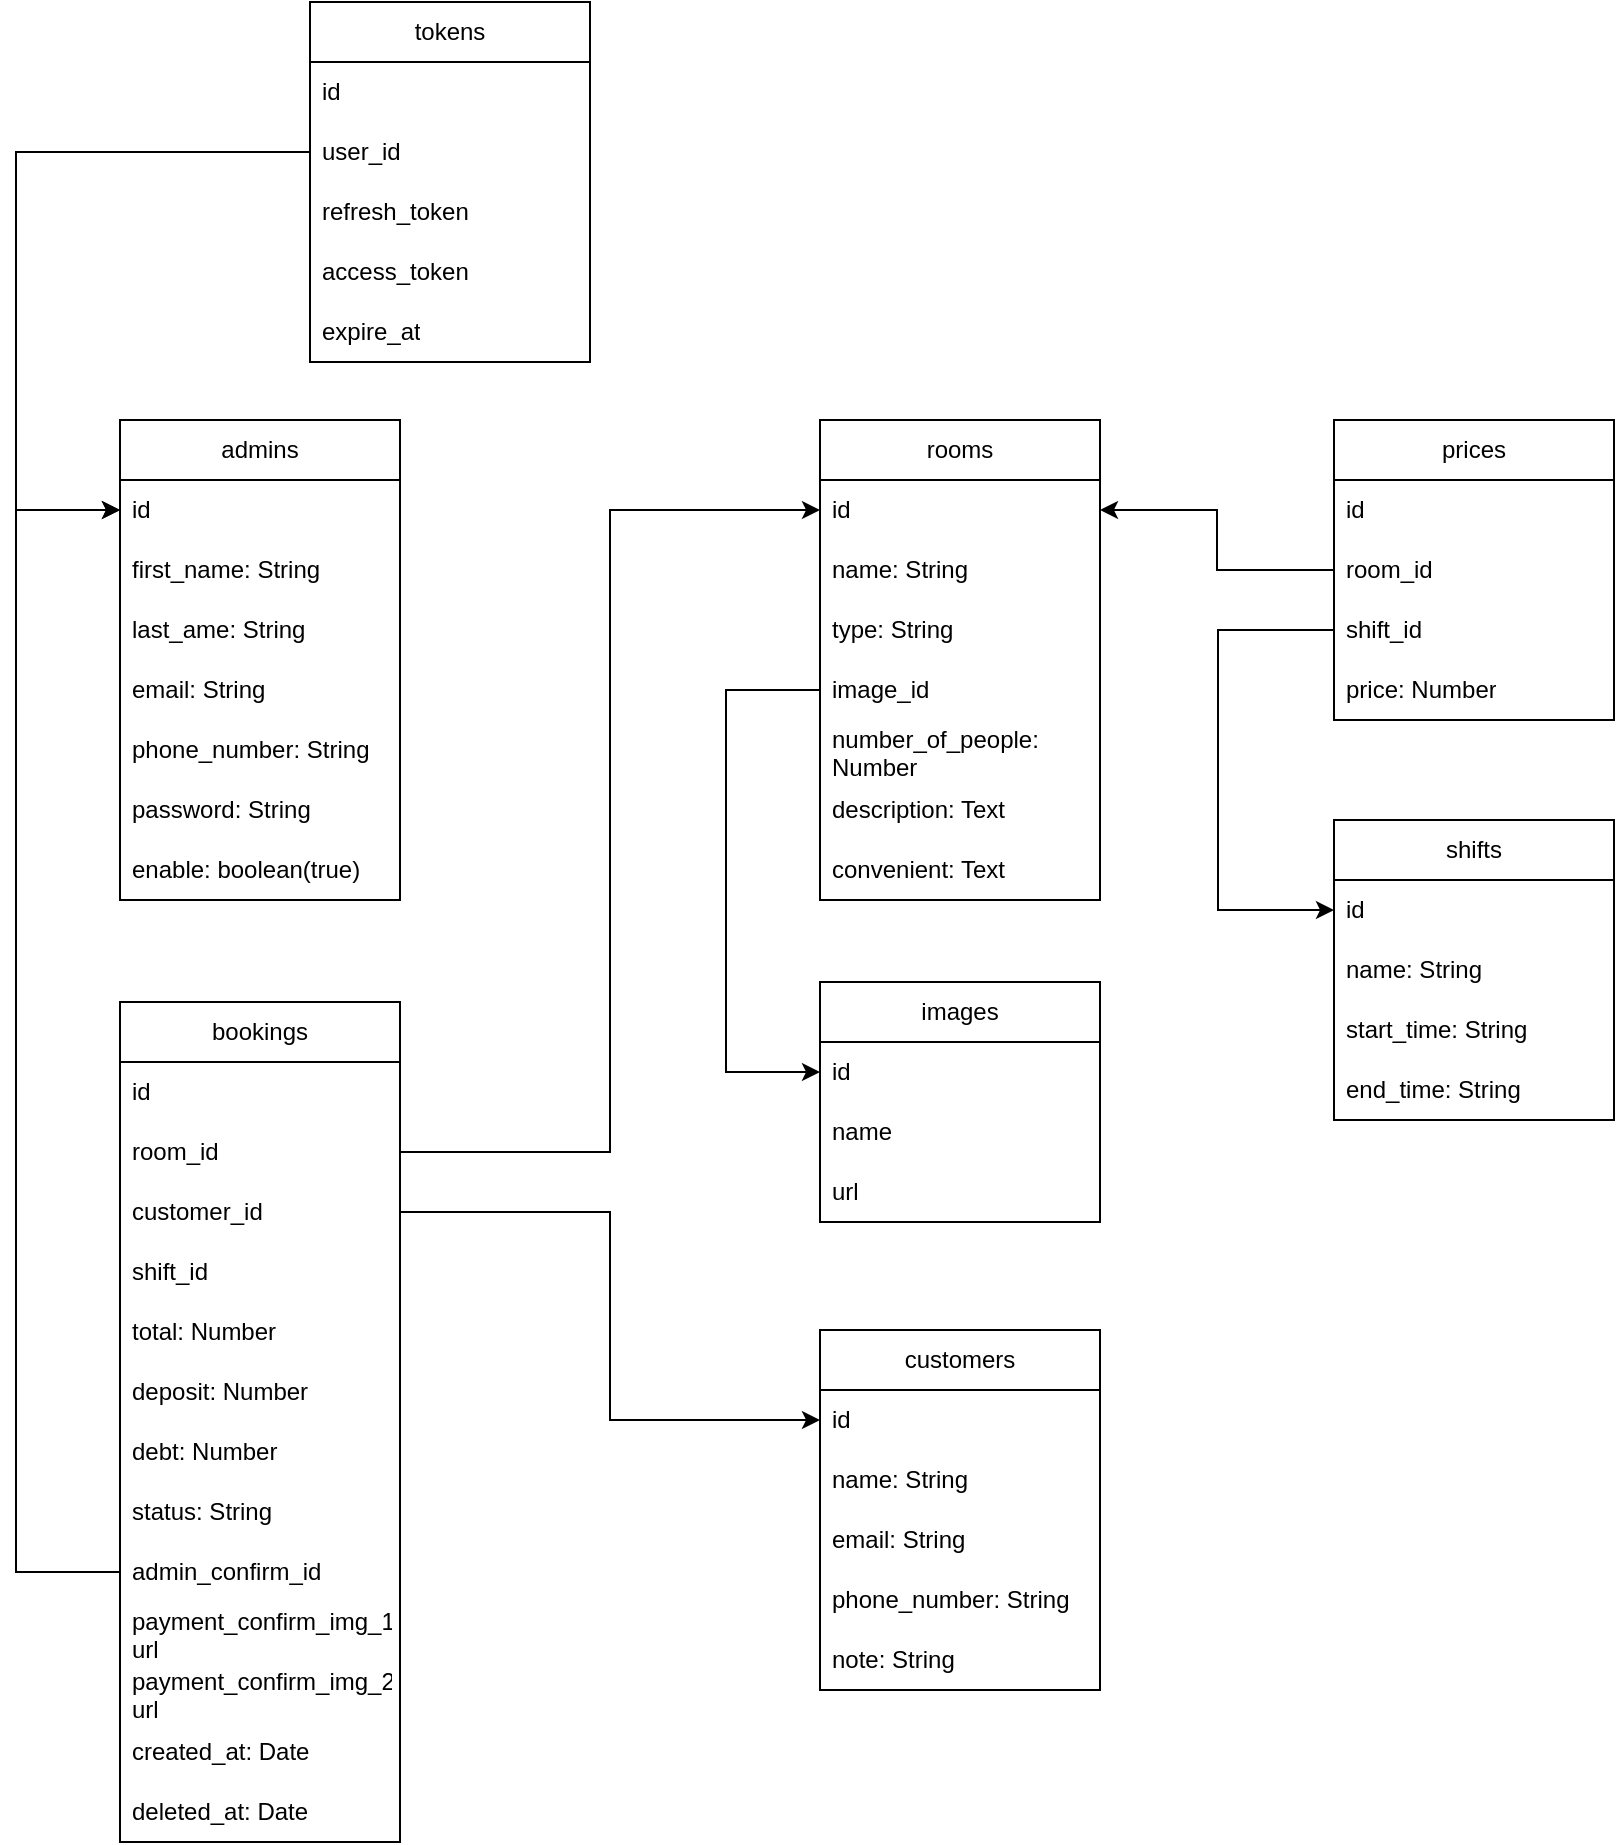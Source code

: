<mxfile version="24.0.7" type="github">
  <diagram name="Trang-1" id="0P2YtkZrZJZ7ArzmeA8a">
    <mxGraphModel dx="1450" dy="922" grid="0" gridSize="10" guides="1" tooltips="1" connect="1" arrows="1" fold="1" page="0" pageScale="1" pageWidth="827" pageHeight="1169" math="0" shadow="0">
      <root>
        <mxCell id="0" />
        <mxCell id="1" parent="0" />
        <mxCell id="wcfd4cv7cZWQKw00sgHj-2" value="admins" style="swimlane;fontStyle=0;childLayout=stackLayout;horizontal=1;startSize=30;horizontalStack=0;resizeParent=1;resizeParentMax=0;resizeLast=0;collapsible=1;marginBottom=0;whiteSpace=wrap;html=1;" vertex="1" parent="1">
          <mxGeometry x="-92" y="-4" width="140" height="240" as="geometry" />
        </mxCell>
        <mxCell id="wcfd4cv7cZWQKw00sgHj-3" value="id" style="text;strokeColor=none;fillColor=none;align=left;verticalAlign=middle;spacingLeft=4;spacingRight=4;overflow=hidden;points=[[0,0.5],[1,0.5]];portConstraint=eastwest;rotatable=0;whiteSpace=wrap;html=1;" vertex="1" parent="wcfd4cv7cZWQKw00sgHj-2">
          <mxGeometry y="30" width="140" height="30" as="geometry" />
        </mxCell>
        <mxCell id="wcfd4cv7cZWQKw00sgHj-4" value="first_name: String" style="text;strokeColor=none;fillColor=none;align=left;verticalAlign=middle;spacingLeft=4;spacingRight=4;overflow=hidden;points=[[0,0.5],[1,0.5]];portConstraint=eastwest;rotatable=0;whiteSpace=wrap;html=1;" vertex="1" parent="wcfd4cv7cZWQKw00sgHj-2">
          <mxGeometry y="60" width="140" height="30" as="geometry" />
        </mxCell>
        <mxCell id="wcfd4cv7cZWQKw00sgHj-5" value="last_ame: String" style="text;strokeColor=none;fillColor=none;align=left;verticalAlign=middle;spacingLeft=4;spacingRight=4;overflow=hidden;points=[[0,0.5],[1,0.5]];portConstraint=eastwest;rotatable=0;whiteSpace=wrap;html=1;" vertex="1" parent="wcfd4cv7cZWQKw00sgHj-2">
          <mxGeometry y="90" width="140" height="30" as="geometry" />
        </mxCell>
        <mxCell id="wcfd4cv7cZWQKw00sgHj-16" value="email: String" style="text;strokeColor=none;fillColor=none;align=left;verticalAlign=middle;spacingLeft=4;spacingRight=4;overflow=hidden;points=[[0,0.5],[1,0.5]];portConstraint=eastwest;rotatable=0;whiteSpace=wrap;html=1;" vertex="1" parent="wcfd4cv7cZWQKw00sgHj-2">
          <mxGeometry y="120" width="140" height="30" as="geometry" />
        </mxCell>
        <mxCell id="wcfd4cv7cZWQKw00sgHj-17" value="phone_number: String" style="text;strokeColor=none;fillColor=none;align=left;verticalAlign=middle;spacingLeft=4;spacingRight=4;overflow=hidden;points=[[0,0.5],[1,0.5]];portConstraint=eastwest;rotatable=0;whiteSpace=wrap;html=1;" vertex="1" parent="wcfd4cv7cZWQKw00sgHj-2">
          <mxGeometry y="150" width="140" height="30" as="geometry" />
        </mxCell>
        <mxCell id="wcfd4cv7cZWQKw00sgHj-18" value="password: String" style="text;strokeColor=none;fillColor=none;align=left;verticalAlign=middle;spacingLeft=4;spacingRight=4;overflow=hidden;points=[[0,0.5],[1,0.5]];portConstraint=eastwest;rotatable=0;whiteSpace=wrap;html=1;" vertex="1" parent="wcfd4cv7cZWQKw00sgHj-2">
          <mxGeometry y="180" width="140" height="30" as="geometry" />
        </mxCell>
        <mxCell id="wcfd4cv7cZWQKw00sgHj-15" value="enable: boolean(true)" style="text;strokeColor=none;fillColor=none;align=left;verticalAlign=middle;spacingLeft=4;spacingRight=4;overflow=hidden;points=[[0,0.5],[1,0.5]];portConstraint=eastwest;rotatable=0;whiteSpace=wrap;html=1;" vertex="1" parent="wcfd4cv7cZWQKw00sgHj-2">
          <mxGeometry y="210" width="140" height="30" as="geometry" />
        </mxCell>
        <mxCell id="wcfd4cv7cZWQKw00sgHj-6" value="tokens" style="swimlane;fontStyle=0;childLayout=stackLayout;horizontal=1;startSize=30;horizontalStack=0;resizeParent=1;resizeParentMax=0;resizeLast=0;collapsible=1;marginBottom=0;whiteSpace=wrap;html=1;" vertex="1" parent="1">
          <mxGeometry x="3" y="-213" width="140" height="180" as="geometry" />
        </mxCell>
        <mxCell id="wcfd4cv7cZWQKw00sgHj-7" value="id" style="text;strokeColor=none;fillColor=none;align=left;verticalAlign=middle;spacingLeft=4;spacingRight=4;overflow=hidden;points=[[0,0.5],[1,0.5]];portConstraint=eastwest;rotatable=0;whiteSpace=wrap;html=1;" vertex="1" parent="wcfd4cv7cZWQKw00sgHj-6">
          <mxGeometry y="30" width="140" height="30" as="geometry" />
        </mxCell>
        <mxCell id="wcfd4cv7cZWQKw00sgHj-8" value="user_id" style="text;strokeColor=none;fillColor=none;align=left;verticalAlign=middle;spacingLeft=4;spacingRight=4;overflow=hidden;points=[[0,0.5],[1,0.5]];portConstraint=eastwest;rotatable=0;whiteSpace=wrap;html=1;" vertex="1" parent="wcfd4cv7cZWQKw00sgHj-6">
          <mxGeometry y="60" width="140" height="30" as="geometry" />
        </mxCell>
        <mxCell id="wcfd4cv7cZWQKw00sgHj-9" value="refresh_token" style="text;strokeColor=none;fillColor=none;align=left;verticalAlign=middle;spacingLeft=4;spacingRight=4;overflow=hidden;points=[[0,0.5],[1,0.5]];portConstraint=eastwest;rotatable=0;whiteSpace=wrap;html=1;" vertex="1" parent="wcfd4cv7cZWQKw00sgHj-6">
          <mxGeometry y="90" width="140" height="30" as="geometry" />
        </mxCell>
        <mxCell id="wcfd4cv7cZWQKw00sgHj-73" value="access_token" style="text;strokeColor=none;fillColor=none;align=left;verticalAlign=middle;spacingLeft=4;spacingRight=4;overflow=hidden;points=[[0,0.5],[1,0.5]];portConstraint=eastwest;rotatable=0;whiteSpace=wrap;html=1;" vertex="1" parent="wcfd4cv7cZWQKw00sgHj-6">
          <mxGeometry y="120" width="140" height="30" as="geometry" />
        </mxCell>
        <mxCell id="wcfd4cv7cZWQKw00sgHj-74" value="expire_at" style="text;strokeColor=none;fillColor=none;align=left;verticalAlign=middle;spacingLeft=4;spacingRight=4;overflow=hidden;points=[[0,0.5],[1,0.5]];portConstraint=eastwest;rotatable=0;whiteSpace=wrap;html=1;" vertex="1" parent="wcfd4cv7cZWQKw00sgHj-6">
          <mxGeometry y="150" width="140" height="30" as="geometry" />
        </mxCell>
        <mxCell id="wcfd4cv7cZWQKw00sgHj-10" value="rooms" style="swimlane;fontStyle=0;childLayout=stackLayout;horizontal=1;startSize=30;horizontalStack=0;resizeParent=1;resizeParentMax=0;resizeLast=0;collapsible=1;marginBottom=0;whiteSpace=wrap;html=1;" vertex="1" parent="1">
          <mxGeometry x="258" y="-4" width="140" height="240" as="geometry" />
        </mxCell>
        <mxCell id="wcfd4cv7cZWQKw00sgHj-11" value="id" style="text;strokeColor=none;fillColor=none;align=left;verticalAlign=middle;spacingLeft=4;spacingRight=4;overflow=hidden;points=[[0,0.5],[1,0.5]];portConstraint=eastwest;rotatable=0;whiteSpace=wrap;html=1;" vertex="1" parent="wcfd4cv7cZWQKw00sgHj-10">
          <mxGeometry y="30" width="140" height="30" as="geometry" />
        </mxCell>
        <mxCell id="wcfd4cv7cZWQKw00sgHj-12" value="name: String" style="text;strokeColor=none;fillColor=none;align=left;verticalAlign=middle;spacingLeft=4;spacingRight=4;overflow=hidden;points=[[0,0.5],[1,0.5]];portConstraint=eastwest;rotatable=0;whiteSpace=wrap;html=1;" vertex="1" parent="wcfd4cv7cZWQKw00sgHj-10">
          <mxGeometry y="60" width="140" height="30" as="geometry" />
        </mxCell>
        <mxCell id="wcfd4cv7cZWQKw00sgHj-43" value="type: String" style="text;strokeColor=none;fillColor=none;align=left;verticalAlign=middle;spacingLeft=4;spacingRight=4;overflow=hidden;points=[[0,0.5],[1,0.5]];portConstraint=eastwest;rotatable=0;whiteSpace=wrap;html=1;" vertex="1" parent="wcfd4cv7cZWQKw00sgHj-10">
          <mxGeometry y="90" width="140" height="30" as="geometry" />
        </mxCell>
        <mxCell id="wcfd4cv7cZWQKw00sgHj-20" value="image_id" style="text;strokeColor=none;fillColor=none;align=left;verticalAlign=middle;spacingLeft=4;spacingRight=4;overflow=hidden;points=[[0,0.5],[1,0.5]];portConstraint=eastwest;rotatable=0;whiteSpace=wrap;html=1;" vertex="1" parent="wcfd4cv7cZWQKw00sgHj-10">
          <mxGeometry y="120" width="140" height="30" as="geometry" />
        </mxCell>
        <mxCell id="wcfd4cv7cZWQKw00sgHj-21" value="number_of_people: Number" style="text;strokeColor=none;fillColor=none;align=left;verticalAlign=middle;spacingLeft=4;spacingRight=4;overflow=hidden;points=[[0,0.5],[1,0.5]];portConstraint=eastwest;rotatable=0;whiteSpace=wrap;html=1;" vertex="1" parent="wcfd4cv7cZWQKw00sgHj-10">
          <mxGeometry y="150" width="140" height="30" as="geometry" />
        </mxCell>
        <mxCell id="wcfd4cv7cZWQKw00sgHj-27" value="description: Text" style="text;strokeColor=none;fillColor=none;align=left;verticalAlign=middle;spacingLeft=4;spacingRight=4;overflow=hidden;points=[[0,0.5],[1,0.5]];portConstraint=eastwest;rotatable=0;whiteSpace=wrap;html=1;" vertex="1" parent="wcfd4cv7cZWQKw00sgHj-10">
          <mxGeometry y="180" width="140" height="30" as="geometry" />
        </mxCell>
        <mxCell id="wcfd4cv7cZWQKw00sgHj-28" value="convenient: Text" style="text;strokeColor=none;fillColor=none;align=left;verticalAlign=middle;spacingLeft=4;spacingRight=4;overflow=hidden;points=[[0,0.5],[1,0.5]];portConstraint=eastwest;rotatable=0;whiteSpace=wrap;html=1;" vertex="1" parent="wcfd4cv7cZWQKw00sgHj-10">
          <mxGeometry y="210" width="140" height="30" as="geometry" />
        </mxCell>
        <mxCell id="wcfd4cv7cZWQKw00sgHj-33" value="shifts" style="swimlane;fontStyle=0;childLayout=stackLayout;horizontal=1;startSize=30;horizontalStack=0;resizeParent=1;resizeParentMax=0;resizeLast=0;collapsible=1;marginBottom=0;whiteSpace=wrap;html=1;" vertex="1" parent="1">
          <mxGeometry x="515" y="196" width="140" height="150" as="geometry" />
        </mxCell>
        <mxCell id="wcfd4cv7cZWQKw00sgHj-34" value="id" style="text;strokeColor=none;fillColor=none;align=left;verticalAlign=middle;spacingLeft=4;spacingRight=4;overflow=hidden;points=[[0,0.5],[1,0.5]];portConstraint=eastwest;rotatable=0;whiteSpace=wrap;html=1;" vertex="1" parent="wcfd4cv7cZWQKw00sgHj-33">
          <mxGeometry y="30" width="140" height="30" as="geometry" />
        </mxCell>
        <mxCell id="wcfd4cv7cZWQKw00sgHj-35" value="name: String" style="text;strokeColor=none;fillColor=none;align=left;verticalAlign=middle;spacingLeft=4;spacingRight=4;overflow=hidden;points=[[0,0.5],[1,0.5]];portConstraint=eastwest;rotatable=0;whiteSpace=wrap;html=1;" vertex="1" parent="wcfd4cv7cZWQKw00sgHj-33">
          <mxGeometry y="60" width="140" height="30" as="geometry" />
        </mxCell>
        <mxCell id="wcfd4cv7cZWQKw00sgHj-36" value="start_time: String" style="text;strokeColor=none;fillColor=none;align=left;verticalAlign=middle;spacingLeft=4;spacingRight=4;overflow=hidden;points=[[0,0.5],[1,0.5]];portConstraint=eastwest;rotatable=0;whiteSpace=wrap;html=1;" vertex="1" parent="wcfd4cv7cZWQKw00sgHj-33">
          <mxGeometry y="90" width="140" height="30" as="geometry" />
        </mxCell>
        <mxCell id="wcfd4cv7cZWQKw00sgHj-44" value="end_time: String" style="text;strokeColor=none;fillColor=none;align=left;verticalAlign=middle;spacingLeft=4;spacingRight=4;overflow=hidden;points=[[0,0.5],[1,0.5]];portConstraint=eastwest;rotatable=0;whiteSpace=wrap;html=1;" vertex="1" parent="wcfd4cv7cZWQKw00sgHj-33">
          <mxGeometry y="120" width="140" height="30" as="geometry" />
        </mxCell>
        <mxCell id="wcfd4cv7cZWQKw00sgHj-45" value="prices" style="swimlane;fontStyle=0;childLayout=stackLayout;horizontal=1;startSize=30;horizontalStack=0;resizeParent=1;resizeParentMax=0;resizeLast=0;collapsible=1;marginBottom=0;whiteSpace=wrap;html=1;" vertex="1" parent="1">
          <mxGeometry x="515" y="-4" width="140" height="150" as="geometry" />
        </mxCell>
        <mxCell id="wcfd4cv7cZWQKw00sgHj-46" value="id" style="text;strokeColor=none;fillColor=none;align=left;verticalAlign=middle;spacingLeft=4;spacingRight=4;overflow=hidden;points=[[0,0.5],[1,0.5]];portConstraint=eastwest;rotatable=0;whiteSpace=wrap;html=1;" vertex="1" parent="wcfd4cv7cZWQKw00sgHj-45">
          <mxGeometry y="30" width="140" height="30" as="geometry" />
        </mxCell>
        <mxCell id="wcfd4cv7cZWQKw00sgHj-47" value="room_id" style="text;strokeColor=none;fillColor=none;align=left;verticalAlign=middle;spacingLeft=4;spacingRight=4;overflow=hidden;points=[[0,0.5],[1,0.5]];portConstraint=eastwest;rotatable=0;whiteSpace=wrap;html=1;" vertex="1" parent="wcfd4cv7cZWQKw00sgHj-45">
          <mxGeometry y="60" width="140" height="30" as="geometry" />
        </mxCell>
        <mxCell id="wcfd4cv7cZWQKw00sgHj-48" value="shift_id" style="text;strokeColor=none;fillColor=none;align=left;verticalAlign=middle;spacingLeft=4;spacingRight=4;overflow=hidden;points=[[0,0.5],[1,0.5]];portConstraint=eastwest;rotatable=0;whiteSpace=wrap;html=1;" vertex="1" parent="wcfd4cv7cZWQKw00sgHj-45">
          <mxGeometry y="90" width="140" height="30" as="geometry" />
        </mxCell>
        <mxCell id="wcfd4cv7cZWQKw00sgHj-50" value="price: Number" style="text;strokeColor=none;fillColor=none;align=left;verticalAlign=middle;spacingLeft=4;spacingRight=4;overflow=hidden;points=[[0,0.5],[1,0.5]];portConstraint=eastwest;rotatable=0;whiteSpace=wrap;html=1;" vertex="1" parent="wcfd4cv7cZWQKw00sgHj-45">
          <mxGeometry y="120" width="140" height="30" as="geometry" />
        </mxCell>
        <mxCell id="wcfd4cv7cZWQKw00sgHj-51" value="customers" style="swimlane;fontStyle=0;childLayout=stackLayout;horizontal=1;startSize=30;horizontalStack=0;resizeParent=1;resizeParentMax=0;resizeLast=0;collapsible=1;marginBottom=0;whiteSpace=wrap;html=1;" vertex="1" parent="1">
          <mxGeometry x="258" y="451" width="140" height="180" as="geometry" />
        </mxCell>
        <mxCell id="wcfd4cv7cZWQKw00sgHj-52" value="id" style="text;strokeColor=none;fillColor=none;align=left;verticalAlign=middle;spacingLeft=4;spacingRight=4;overflow=hidden;points=[[0,0.5],[1,0.5]];portConstraint=eastwest;rotatable=0;whiteSpace=wrap;html=1;" vertex="1" parent="wcfd4cv7cZWQKw00sgHj-51">
          <mxGeometry y="30" width="140" height="30" as="geometry" />
        </mxCell>
        <mxCell id="wcfd4cv7cZWQKw00sgHj-53" value="name: String" style="text;strokeColor=none;fillColor=none;align=left;verticalAlign=middle;spacingLeft=4;spacingRight=4;overflow=hidden;points=[[0,0.5],[1,0.5]];portConstraint=eastwest;rotatable=0;whiteSpace=wrap;html=1;" vertex="1" parent="wcfd4cv7cZWQKw00sgHj-51">
          <mxGeometry y="60" width="140" height="30" as="geometry" />
        </mxCell>
        <mxCell id="wcfd4cv7cZWQKw00sgHj-54" value="email: String" style="text;strokeColor=none;fillColor=none;align=left;verticalAlign=middle;spacingLeft=4;spacingRight=4;overflow=hidden;points=[[0,0.5],[1,0.5]];portConstraint=eastwest;rotatable=0;whiteSpace=wrap;html=1;" vertex="1" parent="wcfd4cv7cZWQKw00sgHj-51">
          <mxGeometry y="90" width="140" height="30" as="geometry" />
        </mxCell>
        <mxCell id="wcfd4cv7cZWQKw00sgHj-72" value="phone_number: String" style="text;strokeColor=none;fillColor=none;align=left;verticalAlign=middle;spacingLeft=4;spacingRight=4;overflow=hidden;points=[[0,0.5],[1,0.5]];portConstraint=eastwest;rotatable=0;whiteSpace=wrap;html=1;" vertex="1" parent="wcfd4cv7cZWQKw00sgHj-51">
          <mxGeometry y="120" width="140" height="30" as="geometry" />
        </mxCell>
        <mxCell id="wcfd4cv7cZWQKw00sgHj-55" value="note: String" style="text;strokeColor=none;fillColor=none;align=left;verticalAlign=middle;spacingLeft=4;spacingRight=4;overflow=hidden;points=[[0,0.5],[1,0.5]];portConstraint=eastwest;rotatable=0;whiteSpace=wrap;html=1;" vertex="1" parent="wcfd4cv7cZWQKw00sgHj-51">
          <mxGeometry y="150" width="140" height="30" as="geometry" />
        </mxCell>
        <mxCell id="wcfd4cv7cZWQKw00sgHj-57" value="bookings" style="swimlane;fontStyle=0;childLayout=stackLayout;horizontal=1;startSize=30;horizontalStack=0;resizeParent=1;resizeParentMax=0;resizeLast=0;collapsible=1;marginBottom=0;whiteSpace=wrap;html=1;" vertex="1" parent="1">
          <mxGeometry x="-92" y="287" width="140" height="420" as="geometry" />
        </mxCell>
        <mxCell id="wcfd4cv7cZWQKw00sgHj-58" value="id" style="text;strokeColor=none;fillColor=none;align=left;verticalAlign=middle;spacingLeft=4;spacingRight=4;overflow=hidden;points=[[0,0.5],[1,0.5]];portConstraint=eastwest;rotatable=0;whiteSpace=wrap;html=1;" vertex="1" parent="wcfd4cv7cZWQKw00sgHj-57">
          <mxGeometry y="30" width="140" height="30" as="geometry" />
        </mxCell>
        <mxCell id="wcfd4cv7cZWQKw00sgHj-60" value="room_id" style="text;strokeColor=none;fillColor=none;align=left;verticalAlign=middle;spacingLeft=4;spacingRight=4;overflow=hidden;points=[[0,0.5],[1,0.5]];portConstraint=eastwest;rotatable=0;whiteSpace=wrap;html=1;" vertex="1" parent="wcfd4cv7cZWQKw00sgHj-57">
          <mxGeometry y="60" width="140" height="30" as="geometry" />
        </mxCell>
        <mxCell id="wcfd4cv7cZWQKw00sgHj-59" value="customer_id" style="text;strokeColor=none;fillColor=none;align=left;verticalAlign=middle;spacingLeft=4;spacingRight=4;overflow=hidden;points=[[0,0.5],[1,0.5]];portConstraint=eastwest;rotatable=0;whiteSpace=wrap;html=1;" vertex="1" parent="wcfd4cv7cZWQKw00sgHj-57">
          <mxGeometry y="90" width="140" height="30" as="geometry" />
        </mxCell>
        <mxCell id="wcfd4cv7cZWQKw00sgHj-62" value="shift_id" style="text;strokeColor=none;fillColor=none;align=left;verticalAlign=middle;spacingLeft=4;spacingRight=4;overflow=hidden;points=[[0,0.5],[1,0.5]];portConstraint=eastwest;rotatable=0;whiteSpace=wrap;html=1;" vertex="1" parent="wcfd4cv7cZWQKw00sgHj-57">
          <mxGeometry y="120" width="140" height="30" as="geometry" />
        </mxCell>
        <mxCell id="wcfd4cv7cZWQKw00sgHj-63" value="total: Number" style="text;strokeColor=none;fillColor=none;align=left;verticalAlign=middle;spacingLeft=4;spacingRight=4;overflow=hidden;points=[[0,0.5],[1,0.5]];portConstraint=eastwest;rotatable=0;whiteSpace=wrap;html=1;" vertex="1" parent="wcfd4cv7cZWQKw00sgHj-57">
          <mxGeometry y="150" width="140" height="30" as="geometry" />
        </mxCell>
        <mxCell id="wcfd4cv7cZWQKw00sgHj-64" value="deposit: Number" style="text;strokeColor=none;fillColor=none;align=left;verticalAlign=middle;spacingLeft=4;spacingRight=4;overflow=hidden;points=[[0,0.5],[1,0.5]];portConstraint=eastwest;rotatable=0;whiteSpace=wrap;html=1;" vertex="1" parent="wcfd4cv7cZWQKw00sgHj-57">
          <mxGeometry y="180" width="140" height="30" as="geometry" />
        </mxCell>
        <mxCell id="wcfd4cv7cZWQKw00sgHj-65" value="debt: Number" style="text;strokeColor=none;fillColor=none;align=left;verticalAlign=middle;spacingLeft=4;spacingRight=4;overflow=hidden;points=[[0,0.5],[1,0.5]];portConstraint=eastwest;rotatable=0;whiteSpace=wrap;html=1;" vertex="1" parent="wcfd4cv7cZWQKw00sgHj-57">
          <mxGeometry y="210" width="140" height="30" as="geometry" />
        </mxCell>
        <mxCell id="wcfd4cv7cZWQKw00sgHj-61" value="status: String" style="text;strokeColor=none;fillColor=none;align=left;verticalAlign=middle;spacingLeft=4;spacingRight=4;overflow=hidden;points=[[0,0.5],[1,0.5]];portConstraint=eastwest;rotatable=0;whiteSpace=wrap;html=1;" vertex="1" parent="wcfd4cv7cZWQKw00sgHj-57">
          <mxGeometry y="240" width="140" height="30" as="geometry" />
        </mxCell>
        <mxCell id="wcfd4cv7cZWQKw00sgHj-85" value="admin_confirm_id" style="text;strokeColor=none;fillColor=none;align=left;verticalAlign=middle;spacingLeft=4;spacingRight=4;overflow=hidden;points=[[0,0.5],[1,0.5]];portConstraint=eastwest;rotatable=0;whiteSpace=wrap;html=1;" vertex="1" parent="wcfd4cv7cZWQKw00sgHj-57">
          <mxGeometry y="270" width="140" height="30" as="geometry" />
        </mxCell>
        <mxCell id="wcfd4cv7cZWQKw00sgHj-66" value="payment_confirm_img_1: url" style="text;strokeColor=none;fillColor=none;align=left;verticalAlign=middle;spacingLeft=4;spacingRight=4;overflow=hidden;points=[[0,0.5],[1,0.5]];portConstraint=eastwest;rotatable=0;whiteSpace=wrap;html=1;" vertex="1" parent="wcfd4cv7cZWQKw00sgHj-57">
          <mxGeometry y="300" width="140" height="30" as="geometry" />
        </mxCell>
        <mxCell id="wcfd4cv7cZWQKw00sgHj-67" value="payment_confirm_img_2: url" style="text;strokeColor=none;fillColor=none;align=left;verticalAlign=middle;spacingLeft=4;spacingRight=4;overflow=hidden;points=[[0,0.5],[1,0.5]];portConstraint=eastwest;rotatable=0;whiteSpace=wrap;html=1;" vertex="1" parent="wcfd4cv7cZWQKw00sgHj-57">
          <mxGeometry y="330" width="140" height="30" as="geometry" />
        </mxCell>
        <mxCell id="wcfd4cv7cZWQKw00sgHj-68" value="created_at: Date" style="text;strokeColor=none;fillColor=none;align=left;verticalAlign=middle;spacingLeft=4;spacingRight=4;overflow=hidden;points=[[0,0.5],[1,0.5]];portConstraint=eastwest;rotatable=0;whiteSpace=wrap;html=1;" vertex="1" parent="wcfd4cv7cZWQKw00sgHj-57">
          <mxGeometry y="360" width="140" height="30" as="geometry" />
        </mxCell>
        <mxCell id="wcfd4cv7cZWQKw00sgHj-69" value="deleted_at: Date" style="text;strokeColor=none;fillColor=none;align=left;verticalAlign=middle;spacingLeft=4;spacingRight=4;overflow=hidden;points=[[0,0.5],[1,0.5]];portConstraint=eastwest;rotatable=0;whiteSpace=wrap;html=1;" vertex="1" parent="wcfd4cv7cZWQKw00sgHj-57">
          <mxGeometry y="390" width="140" height="30" as="geometry" />
        </mxCell>
        <mxCell id="wcfd4cv7cZWQKw00sgHj-75" style="edgeStyle=orthogonalEdgeStyle;rounded=0;orthogonalLoop=1;jettySize=auto;html=1;entryX=0;entryY=0.5;entryDx=0;entryDy=0;" edge="1" parent="1" source="wcfd4cv7cZWQKw00sgHj-8" target="wcfd4cv7cZWQKw00sgHj-3">
          <mxGeometry relative="1" as="geometry">
            <Array as="points">
              <mxPoint x="-144" y="-138" />
              <mxPoint x="-144" y="41" />
            </Array>
          </mxGeometry>
        </mxCell>
        <mxCell id="wcfd4cv7cZWQKw00sgHj-76" value="images" style="swimlane;fontStyle=0;childLayout=stackLayout;horizontal=1;startSize=30;horizontalStack=0;resizeParent=1;resizeParentMax=0;resizeLast=0;collapsible=1;marginBottom=0;whiteSpace=wrap;html=1;" vertex="1" parent="1">
          <mxGeometry x="258" y="277" width="140" height="120" as="geometry" />
        </mxCell>
        <mxCell id="wcfd4cv7cZWQKw00sgHj-77" value="id" style="text;strokeColor=none;fillColor=none;align=left;verticalAlign=middle;spacingLeft=4;spacingRight=4;overflow=hidden;points=[[0,0.5],[1,0.5]];portConstraint=eastwest;rotatable=0;whiteSpace=wrap;html=1;" vertex="1" parent="wcfd4cv7cZWQKw00sgHj-76">
          <mxGeometry y="30" width="140" height="30" as="geometry" />
        </mxCell>
        <mxCell id="wcfd4cv7cZWQKw00sgHj-78" value="name" style="text;strokeColor=none;fillColor=none;align=left;verticalAlign=middle;spacingLeft=4;spacingRight=4;overflow=hidden;points=[[0,0.5],[1,0.5]];portConstraint=eastwest;rotatable=0;whiteSpace=wrap;html=1;" vertex="1" parent="wcfd4cv7cZWQKw00sgHj-76">
          <mxGeometry y="60" width="140" height="30" as="geometry" />
        </mxCell>
        <mxCell id="wcfd4cv7cZWQKw00sgHj-79" value="url" style="text;strokeColor=none;fillColor=none;align=left;verticalAlign=middle;spacingLeft=4;spacingRight=4;overflow=hidden;points=[[0,0.5],[1,0.5]];portConstraint=eastwest;rotatable=0;whiteSpace=wrap;html=1;" vertex="1" parent="wcfd4cv7cZWQKw00sgHj-76">
          <mxGeometry y="90" width="140" height="30" as="geometry" />
        </mxCell>
        <mxCell id="wcfd4cv7cZWQKw00sgHj-80" style="edgeStyle=orthogonalEdgeStyle;rounded=0;orthogonalLoop=1;jettySize=auto;html=1;entryX=0;entryY=0.5;entryDx=0;entryDy=0;" edge="1" parent="1" source="wcfd4cv7cZWQKw00sgHj-20" target="wcfd4cv7cZWQKw00sgHj-77">
          <mxGeometry relative="1" as="geometry">
            <Array as="points">
              <mxPoint x="211" y="131" />
              <mxPoint x="211" y="322" />
            </Array>
          </mxGeometry>
        </mxCell>
        <mxCell id="wcfd4cv7cZWQKw00sgHj-81" style="edgeStyle=orthogonalEdgeStyle;rounded=0;orthogonalLoop=1;jettySize=auto;html=1;" edge="1" parent="1" source="wcfd4cv7cZWQKw00sgHj-47" target="wcfd4cv7cZWQKw00sgHj-11">
          <mxGeometry relative="1" as="geometry" />
        </mxCell>
        <mxCell id="wcfd4cv7cZWQKw00sgHj-82" style="edgeStyle=orthogonalEdgeStyle;rounded=0;orthogonalLoop=1;jettySize=auto;html=1;entryX=0;entryY=0.5;entryDx=0;entryDy=0;" edge="1" parent="1" source="wcfd4cv7cZWQKw00sgHj-48" target="wcfd4cv7cZWQKw00sgHj-34">
          <mxGeometry relative="1" as="geometry">
            <Array as="points">
              <mxPoint x="457" y="101" />
              <mxPoint x="457" y="241" />
            </Array>
          </mxGeometry>
        </mxCell>
        <mxCell id="wcfd4cv7cZWQKw00sgHj-83" style="edgeStyle=orthogonalEdgeStyle;rounded=0;orthogonalLoop=1;jettySize=auto;html=1;" edge="1" parent="1" source="wcfd4cv7cZWQKw00sgHj-60" target="wcfd4cv7cZWQKw00sgHj-11">
          <mxGeometry relative="1" as="geometry" />
        </mxCell>
        <mxCell id="wcfd4cv7cZWQKw00sgHj-84" style="edgeStyle=orthogonalEdgeStyle;rounded=0;orthogonalLoop=1;jettySize=auto;html=1;entryX=0;entryY=0.5;entryDx=0;entryDy=0;" edge="1" parent="1" source="wcfd4cv7cZWQKw00sgHj-59" target="wcfd4cv7cZWQKw00sgHj-52">
          <mxGeometry relative="1" as="geometry" />
        </mxCell>
        <mxCell id="wcfd4cv7cZWQKw00sgHj-86" style="edgeStyle=orthogonalEdgeStyle;rounded=0;orthogonalLoop=1;jettySize=auto;html=1;entryX=0;entryY=0.5;entryDx=0;entryDy=0;" edge="1" parent="1" source="wcfd4cv7cZWQKw00sgHj-85" target="wcfd4cv7cZWQKw00sgHj-3">
          <mxGeometry relative="1" as="geometry">
            <Array as="points">
              <mxPoint x="-144" y="572" />
              <mxPoint x="-144" y="41" />
            </Array>
          </mxGeometry>
        </mxCell>
      </root>
    </mxGraphModel>
  </diagram>
</mxfile>
